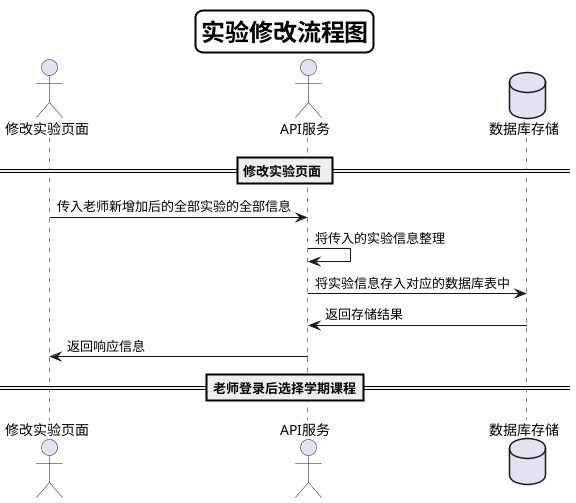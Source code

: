 @startuml
skinparam titleBorderRoundCorner 15
skinparam titleBorderThickness 2
skinparam titleBorderColor #Black
skinparam titleFontSize 24
Title 实验修改流程图


actor 修改实验页面
actor API服务
database 数据库存储

== 修改实验页面 ==
修改实验页面->API服务:传入老师新增加后的全部实验的全部信息
API服务->API服务:将传入的实验信息整理
API服务->数据库存储:将实验信息存入对应的数据库表中
数据库存储->API服务:返回存储结果
API服务->修改实验页面:返回响应信息
== 老师登录后选择学期课程==

@enduml